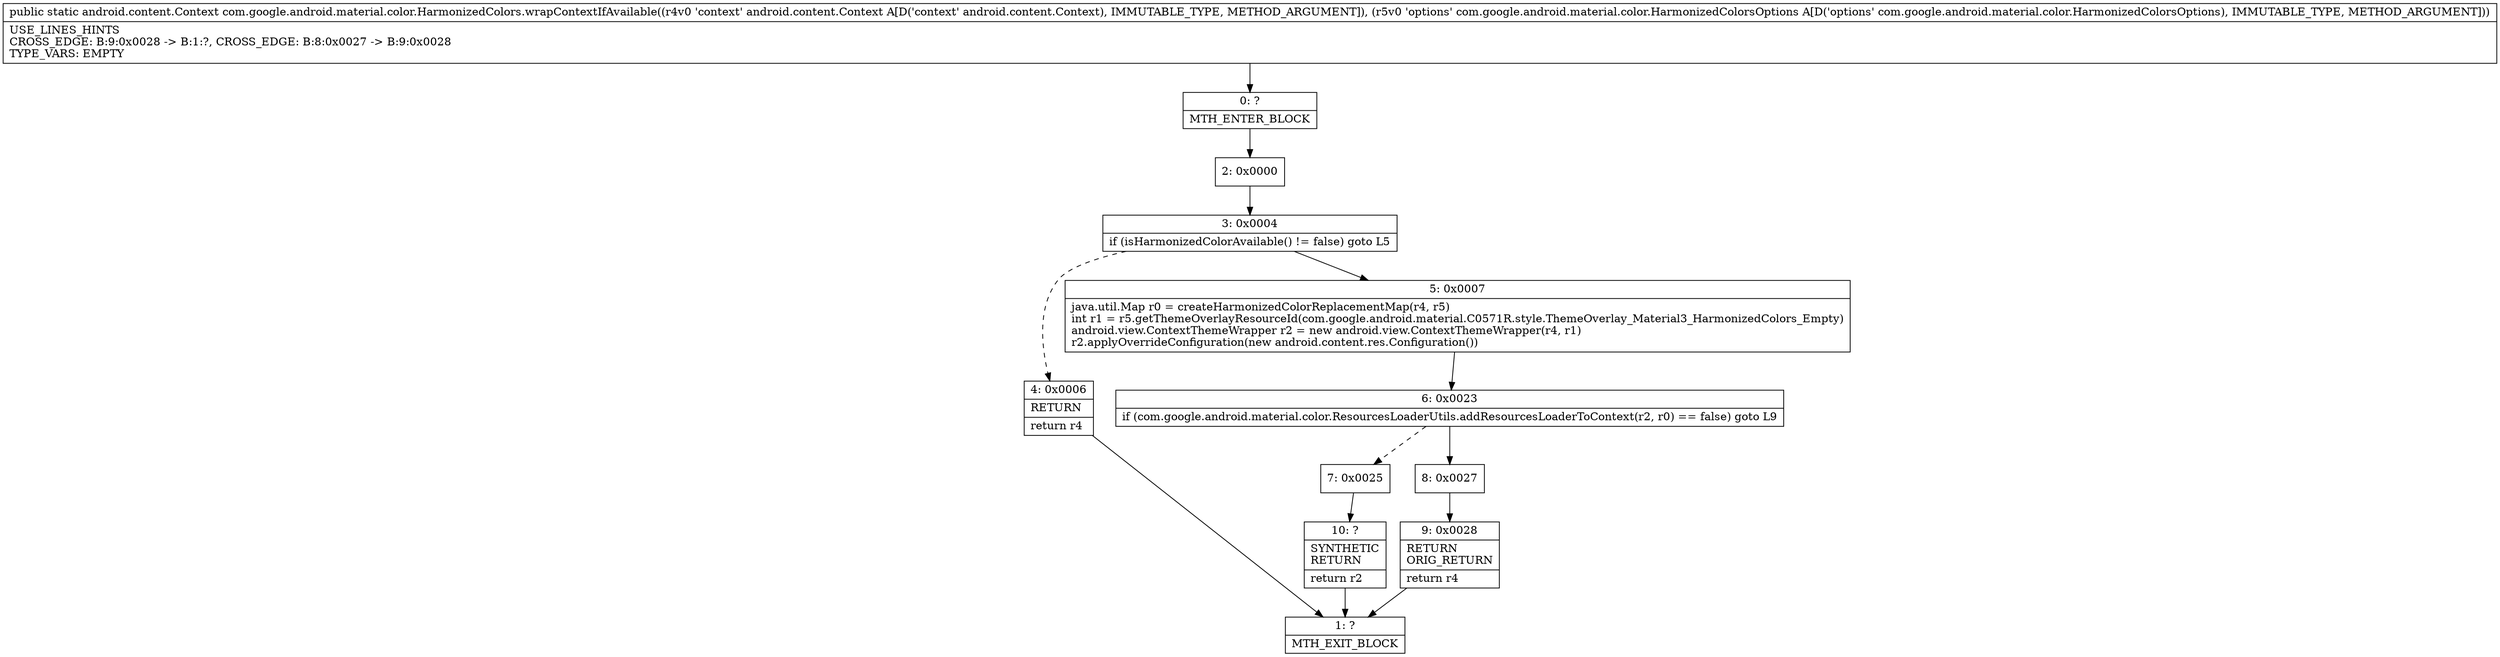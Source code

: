 digraph "CFG forcom.google.android.material.color.HarmonizedColors.wrapContextIfAvailable(Landroid\/content\/Context;Lcom\/google\/android\/material\/color\/HarmonizedColorsOptions;)Landroid\/content\/Context;" {
Node_0 [shape=record,label="{0\:\ ?|MTH_ENTER_BLOCK\l}"];
Node_2 [shape=record,label="{2\:\ 0x0000}"];
Node_3 [shape=record,label="{3\:\ 0x0004|if (isHarmonizedColorAvailable() != false) goto L5\l}"];
Node_4 [shape=record,label="{4\:\ 0x0006|RETURN\l|return r4\l}"];
Node_1 [shape=record,label="{1\:\ ?|MTH_EXIT_BLOCK\l}"];
Node_5 [shape=record,label="{5\:\ 0x0007|java.util.Map r0 = createHarmonizedColorReplacementMap(r4, r5)\lint r1 = r5.getThemeOverlayResourceId(com.google.android.material.C0571R.style.ThemeOverlay_Material3_HarmonizedColors_Empty)\landroid.view.ContextThemeWrapper r2 = new android.view.ContextThemeWrapper(r4, r1)\lr2.applyOverrideConfiguration(new android.content.res.Configuration())\l}"];
Node_6 [shape=record,label="{6\:\ 0x0023|if (com.google.android.material.color.ResourcesLoaderUtils.addResourcesLoaderToContext(r2, r0) == false) goto L9\l}"];
Node_7 [shape=record,label="{7\:\ 0x0025}"];
Node_10 [shape=record,label="{10\:\ ?|SYNTHETIC\lRETURN\l|return r2\l}"];
Node_8 [shape=record,label="{8\:\ 0x0027}"];
Node_9 [shape=record,label="{9\:\ 0x0028|RETURN\lORIG_RETURN\l|return r4\l}"];
MethodNode[shape=record,label="{public static android.content.Context com.google.android.material.color.HarmonizedColors.wrapContextIfAvailable((r4v0 'context' android.content.Context A[D('context' android.content.Context), IMMUTABLE_TYPE, METHOD_ARGUMENT]), (r5v0 'options' com.google.android.material.color.HarmonizedColorsOptions A[D('options' com.google.android.material.color.HarmonizedColorsOptions), IMMUTABLE_TYPE, METHOD_ARGUMENT]))  | USE_LINES_HINTS\lCROSS_EDGE: B:9:0x0028 \-\> B:1:?, CROSS_EDGE: B:8:0x0027 \-\> B:9:0x0028\lTYPE_VARS: EMPTY\l}"];
MethodNode -> Node_0;Node_0 -> Node_2;
Node_2 -> Node_3;
Node_3 -> Node_4[style=dashed];
Node_3 -> Node_5;
Node_4 -> Node_1;
Node_5 -> Node_6;
Node_6 -> Node_7[style=dashed];
Node_6 -> Node_8;
Node_7 -> Node_10;
Node_10 -> Node_1;
Node_8 -> Node_9;
Node_9 -> Node_1;
}


